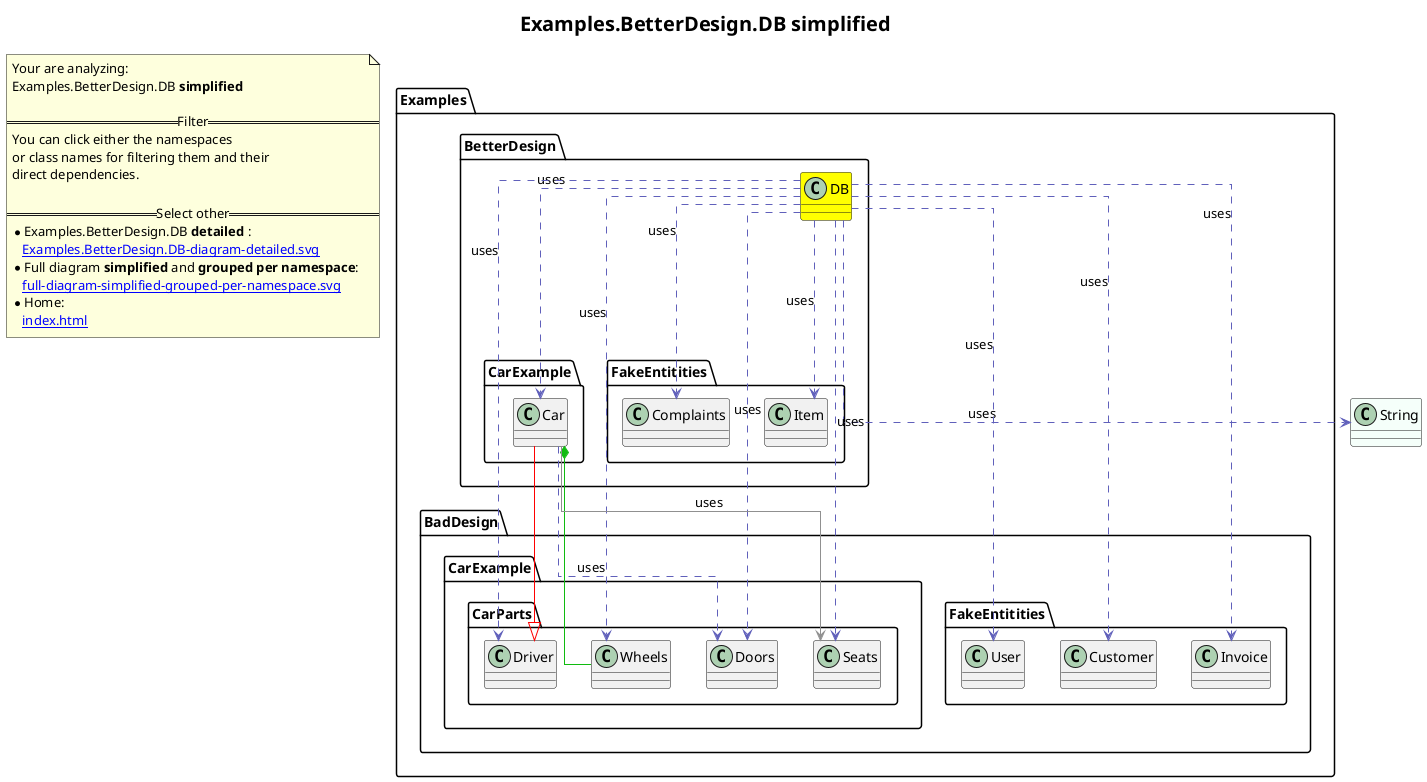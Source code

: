 @startuml
skinparam linetype ortho
title <size:20>Examples.BetterDesign.DB **simplified** </size>
note "Your are analyzing:\nExamples.BetterDesign.DB **simplified** \n\n==Filter==\nYou can click either the namespaces \nor class names for filtering them and their\ndirect dependencies.\n\n==Select other==\n* Examples.BetterDesign.DB **detailed** :\n   [[Examples.BetterDesign.DB-diagram-detailed.svg]]\n* Full diagram **simplified** and **grouped per namespace**:\n   [[full-diagram-simplified-grouped-per-namespace.svg]]\n* Home:\n   [[index.html]]" as FloatingNote
class String [[String-diagram-simplified.svg]] #MintCream {
}
      class Examples.BadDesign.CarExample.CarParts.Driver [[Examples.BadDesign.CarExample.CarParts.Driver-diagram-simplified.svg]]  {
      }
      class Examples.BadDesign.CarExample.CarParts.Wheels [[Examples.BadDesign.CarExample.CarParts.Wheels-diagram-simplified.svg]]  {
      }
      class Examples.BadDesign.CarExample.CarParts.Doors [[Examples.BadDesign.CarExample.CarParts.Doors-diagram-simplified.svg]]  {
      }
      class Examples.BadDesign.CarExample.CarParts.Seats [[Examples.BadDesign.CarExample.CarParts.Seats-diagram-simplified.svg]]  {
      }
    class Examples.BadDesign.FakeEntitities.User [[Examples.BadDesign.FakeEntitities.User-diagram-simplified.svg]]  {
    }
    class Examples.BadDesign.FakeEntitities.Customer [[Examples.BadDesign.FakeEntitities.Customer-diagram-simplified.svg]]  {
    }
    class Examples.BadDesign.FakeEntitities.Invoice [[Examples.BadDesign.FakeEntitities.Invoice-diagram-simplified.svg]]  {
    }
  class Examples.BetterDesign.DB [[Examples.BetterDesign.DB-diagram-simplified.svg]] #yellow {
  }
    class Examples.BetterDesign.CarExample.Car [[Examples.BetterDesign.CarExample.Car-diagram-simplified.svg]]  {
    }
    class Examples.BetterDesign.FakeEntitities.Item [[Examples.BetterDesign.FakeEntitities.Item-diagram-simplified.svg]]  {
    }
    class Examples.BetterDesign.FakeEntitities.Complaints [[Examples.BetterDesign.FakeEntitities.Complaints-diagram-simplified.svg]]  {
    }
 ' *************************************** 
 ' *************************************** 
 ' *************************************** 
' Class relations extracted from namespace:
' 
' Class relations extracted from namespace:
' Examples.BadDesign.CarExample.CarParts
' Class relations extracted from namespace:
' Examples.BadDesign.FakeEntitities
' Class relations extracted from namespace:
' Examples.BetterDesign
Examples.BetterDesign.DB .[#6060BB].> String  : uses 
Examples.BetterDesign.DB .[#6060BB].> Examples.BadDesign.FakeEntitities.User  : uses 
Examples.BetterDesign.DB .[#6060BB].> Examples.BadDesign.FakeEntitities.Customer  : uses 
Examples.BetterDesign.DB .[#6060BB].> Examples.BetterDesign.FakeEntitities.Item  : uses 
Examples.BetterDesign.DB .[#6060BB].> Examples.BadDesign.FakeEntitities.Invoice  : uses 
Examples.BetterDesign.DB .[#6060BB].> Examples.BetterDesign.FakeEntitities.Complaints  : uses 
Examples.BetterDesign.DB .[#6060BB].> Examples.BetterDesign.CarExample.Car  : uses 
Examples.BetterDesign.DB .[#6060BB].> Examples.BadDesign.CarExample.CarParts.Driver  : uses 
Examples.BetterDesign.DB .[#6060BB].> Examples.BadDesign.CarExample.CarParts.Wheels  : uses 
Examples.BetterDesign.DB .[#6060BB].> Examples.BadDesign.CarExample.CarParts.Doors  : uses 
Examples.BetterDesign.DB .[#6060BB].> Examples.BadDesign.CarExample.CarParts.Seats  : uses 
' Class relations extracted from namespace:
' Examples.BetterDesign.CarExample
Examples.BadDesign.CarExample.CarParts.Driver <|-[#red]- Examples.BetterDesign.CarExample.Car
Examples.BetterDesign.CarExample.Car *-[#10BB10]- Examples.BadDesign.CarExample.CarParts.Wheels 
Examples.BetterDesign.CarExample.Car .[#6060BB].> Examples.BadDesign.CarExample.CarParts.Doors  : uses 
Examples.BetterDesign.CarExample.Car -[#909090]-> Examples.BadDesign.CarExample.CarParts.Seats  : uses 
' Class relations extracted from namespace:
' Examples.BetterDesign.FakeEntitities
@enduml